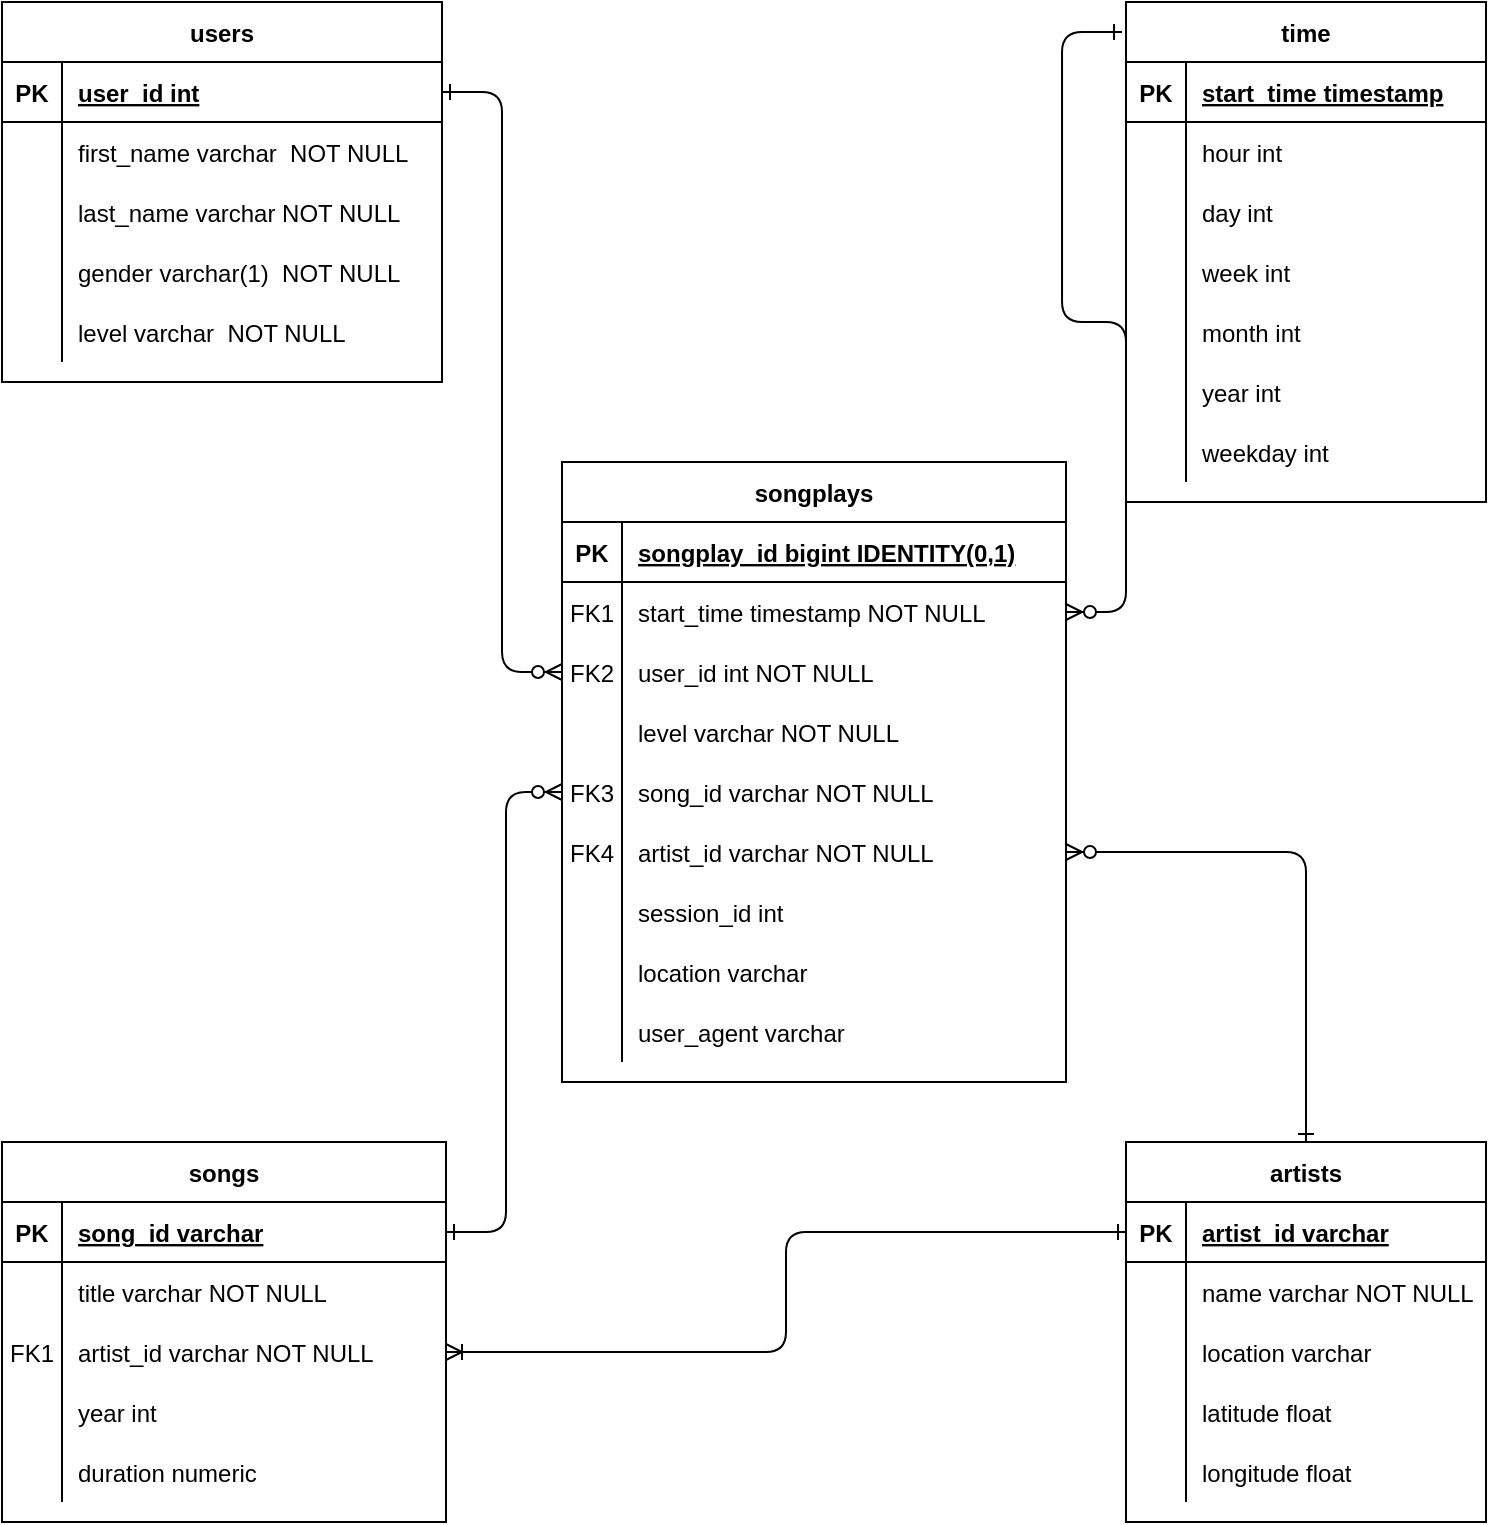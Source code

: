 <mxfile version="14.2.4" type="embed">
    <diagram id="R2lEEEUBdFMjLlhIrx00" name="Page-1">
        <mxGraphModel dx="463" dy="532" grid="1" gridSize="10" guides="1" tooltips="1" connect="1" arrows="1" fold="1" page="1" pageScale="1" pageWidth="850" pageHeight="1100" math="0" shadow="0" extFonts="Permanent Marker^https://fonts.googleapis.com/css?family=Permanent+Marker">
            <root>
                <mxCell id="0"/>
                <mxCell id="1" parent="0"/>
                <mxCell id="Jv_EFJqljLIG1eJtzvKQ-13" value="songplays" style="shape=table;startSize=30;container=1;collapsible=1;childLayout=tableLayout;fixedRows=1;rowLines=0;fontStyle=1;align=center;resizeLast=1;" parent="1" vertex="1">
                    <mxGeometry x="338" y="310" width="252" height="310" as="geometry"/>
                </mxCell>
                <mxCell id="Jv_EFJqljLIG1eJtzvKQ-14" value="" style="shape=partialRectangle;collapsible=0;dropTarget=0;pointerEvents=0;fillColor=none;top=0;left=0;bottom=1;right=0;points=[[0,0.5],[1,0.5]];portConstraint=eastwest;" parent="Jv_EFJqljLIG1eJtzvKQ-13" vertex="1">
                    <mxGeometry y="30" width="252" height="30" as="geometry"/>
                </mxCell>
                <mxCell id="Jv_EFJqljLIG1eJtzvKQ-15" value="PK" style="shape=partialRectangle;connectable=0;fillColor=none;top=0;left=0;bottom=0;right=0;fontStyle=1;overflow=hidden;" parent="Jv_EFJqljLIG1eJtzvKQ-14" vertex="1">
                    <mxGeometry width="30" height="30" as="geometry"/>
                </mxCell>
                <mxCell id="Jv_EFJqljLIG1eJtzvKQ-16" value="songplay_id bigint IDENTITY(0,1)" style="shape=partialRectangle;connectable=0;fillColor=none;top=0;left=0;bottom=0;right=0;align=left;spacingLeft=6;fontStyle=5;overflow=hidden;" parent="Jv_EFJqljLIG1eJtzvKQ-14" vertex="1">
                    <mxGeometry x="30" width="222" height="30" as="geometry"/>
                </mxCell>
                <mxCell id="Jv_EFJqljLIG1eJtzvKQ-17" value="" style="shape=partialRectangle;collapsible=0;dropTarget=0;pointerEvents=0;fillColor=none;top=0;left=0;bottom=0;right=0;points=[[0,0.5],[1,0.5]];portConstraint=eastwest;" parent="Jv_EFJqljLIG1eJtzvKQ-13" vertex="1">
                    <mxGeometry y="60" width="252" height="30" as="geometry"/>
                </mxCell>
                <mxCell id="Jv_EFJqljLIG1eJtzvKQ-18" value="FK1" style="shape=partialRectangle;connectable=0;fillColor=none;top=0;left=0;bottom=0;right=0;editable=1;overflow=hidden;" parent="Jv_EFJqljLIG1eJtzvKQ-17" vertex="1">
                    <mxGeometry width="30" height="30" as="geometry"/>
                </mxCell>
                <mxCell id="Jv_EFJqljLIG1eJtzvKQ-19" value="start_time timestamp NOT NULL" style="shape=partialRectangle;connectable=0;fillColor=none;top=0;left=0;bottom=0;right=0;align=left;spacingLeft=6;overflow=hidden;" parent="Jv_EFJqljLIG1eJtzvKQ-17" vertex="1">
                    <mxGeometry x="30" width="222" height="30" as="geometry"/>
                </mxCell>
                <mxCell id="Jv_EFJqljLIG1eJtzvKQ-20" value="" style="shape=partialRectangle;collapsible=0;dropTarget=0;pointerEvents=0;fillColor=none;top=0;left=0;bottom=0;right=0;points=[[0,0.5],[1,0.5]];portConstraint=eastwest;" parent="Jv_EFJqljLIG1eJtzvKQ-13" vertex="1">
                    <mxGeometry y="90" width="252" height="30" as="geometry"/>
                </mxCell>
                <mxCell id="Jv_EFJqljLIG1eJtzvKQ-21" value="FK2" style="shape=partialRectangle;connectable=0;fillColor=none;top=0;left=0;bottom=0;right=0;editable=1;overflow=hidden;" parent="Jv_EFJqljLIG1eJtzvKQ-20" vertex="1">
                    <mxGeometry width="30" height="30" as="geometry"/>
                </mxCell>
                <mxCell id="Jv_EFJqljLIG1eJtzvKQ-22" value="user_id int NOT NULL" style="shape=partialRectangle;connectable=0;fillColor=none;top=0;left=0;bottom=0;right=0;align=left;spacingLeft=6;overflow=hidden;" parent="Jv_EFJqljLIG1eJtzvKQ-20" vertex="1">
                    <mxGeometry x="30" width="222" height="30" as="geometry"/>
                </mxCell>
                <mxCell id="Jv_EFJqljLIG1eJtzvKQ-23" value="" style="shape=partialRectangle;collapsible=0;dropTarget=0;pointerEvents=0;fillColor=none;top=0;left=0;bottom=0;right=0;points=[[0,0.5],[1,0.5]];portConstraint=eastwest;" parent="Jv_EFJqljLIG1eJtzvKQ-13" vertex="1">
                    <mxGeometry y="120" width="252" height="30" as="geometry"/>
                </mxCell>
                <mxCell id="Jv_EFJqljLIG1eJtzvKQ-24" value="" style="shape=partialRectangle;connectable=0;fillColor=none;top=0;left=0;bottom=0;right=0;editable=1;overflow=hidden;" parent="Jv_EFJqljLIG1eJtzvKQ-23" vertex="1">
                    <mxGeometry width="30" height="30" as="geometry"/>
                </mxCell>
                <mxCell id="Jv_EFJqljLIG1eJtzvKQ-25" value="level varchar NOT NULL" style="shape=partialRectangle;connectable=0;fillColor=none;top=0;left=0;bottom=0;right=0;align=left;spacingLeft=6;overflow=hidden;" parent="Jv_EFJqljLIG1eJtzvKQ-23" vertex="1">
                    <mxGeometry x="30" width="222" height="30" as="geometry"/>
                </mxCell>
                <mxCell id="Jv_EFJqljLIG1eJtzvKQ-26" style="shape=partialRectangle;collapsible=0;dropTarget=0;pointerEvents=0;fillColor=none;top=0;left=0;bottom=0;right=0;points=[[0,0.5],[1,0.5]];portConstraint=eastwest;" parent="Jv_EFJqljLIG1eJtzvKQ-13" vertex="1">
                    <mxGeometry y="150" width="252" height="30" as="geometry"/>
                </mxCell>
                <mxCell id="Jv_EFJqljLIG1eJtzvKQ-27" value="FK3" style="shape=partialRectangle;connectable=0;fillColor=none;top=0;left=0;bottom=0;right=0;editable=1;overflow=hidden;" parent="Jv_EFJqljLIG1eJtzvKQ-26" vertex="1">
                    <mxGeometry width="30" height="30" as="geometry"/>
                </mxCell>
                <mxCell id="Jv_EFJqljLIG1eJtzvKQ-28" value="song_id varchar NOT NULL" style="shape=partialRectangle;connectable=0;fillColor=none;top=0;left=0;bottom=0;right=0;align=left;spacingLeft=6;overflow=hidden;" parent="Jv_EFJqljLIG1eJtzvKQ-26" vertex="1">
                    <mxGeometry x="30" width="222" height="30" as="geometry"/>
                </mxCell>
                <mxCell id="Jv_EFJqljLIG1eJtzvKQ-29" style="shape=partialRectangle;collapsible=0;dropTarget=0;pointerEvents=0;fillColor=none;top=0;left=0;bottom=0;right=0;points=[[0,0.5],[1,0.5]];portConstraint=eastwest;" parent="Jv_EFJqljLIG1eJtzvKQ-13" vertex="1">
                    <mxGeometry y="180" width="252" height="30" as="geometry"/>
                </mxCell>
                <mxCell id="Jv_EFJqljLIG1eJtzvKQ-30" value="FK4" style="shape=partialRectangle;connectable=0;fillColor=none;top=0;left=0;bottom=0;right=0;editable=1;overflow=hidden;" parent="Jv_EFJqljLIG1eJtzvKQ-29" vertex="1">
                    <mxGeometry width="30" height="30" as="geometry"/>
                </mxCell>
                <mxCell id="Jv_EFJqljLIG1eJtzvKQ-31" value="artist_id varchar NOT NULL" style="shape=partialRectangle;connectable=0;fillColor=none;top=0;left=0;bottom=0;right=0;align=left;spacingLeft=6;overflow=hidden;" parent="Jv_EFJqljLIG1eJtzvKQ-29" vertex="1">
                    <mxGeometry x="30" width="222" height="30" as="geometry"/>
                </mxCell>
                <mxCell id="Jv_EFJqljLIG1eJtzvKQ-32" style="shape=partialRectangle;collapsible=0;dropTarget=0;pointerEvents=0;fillColor=none;top=0;left=0;bottom=0;right=0;points=[[0,0.5],[1,0.5]];portConstraint=eastwest;" parent="Jv_EFJqljLIG1eJtzvKQ-13" vertex="1">
                    <mxGeometry y="210" width="252" height="30" as="geometry"/>
                </mxCell>
                <mxCell id="Jv_EFJqljLIG1eJtzvKQ-33" style="shape=partialRectangle;connectable=0;fillColor=none;top=0;left=0;bottom=0;right=0;editable=1;overflow=hidden;" parent="Jv_EFJqljLIG1eJtzvKQ-32" vertex="1">
                    <mxGeometry width="30" height="30" as="geometry"/>
                </mxCell>
                <mxCell id="Jv_EFJqljLIG1eJtzvKQ-34" value="session_id int" style="shape=partialRectangle;connectable=0;fillColor=none;top=0;left=0;bottom=0;right=0;align=left;spacingLeft=6;overflow=hidden;" parent="Jv_EFJqljLIG1eJtzvKQ-32" vertex="1">
                    <mxGeometry x="30" width="222" height="30" as="geometry"/>
                </mxCell>
                <mxCell id="Jv_EFJqljLIG1eJtzvKQ-35" style="shape=partialRectangle;collapsible=0;dropTarget=0;pointerEvents=0;fillColor=none;top=0;left=0;bottom=0;right=0;points=[[0,0.5],[1,0.5]];portConstraint=eastwest;" parent="Jv_EFJqljLIG1eJtzvKQ-13" vertex="1">
                    <mxGeometry y="240" width="252" height="30" as="geometry"/>
                </mxCell>
                <mxCell id="Jv_EFJqljLIG1eJtzvKQ-36" style="shape=partialRectangle;connectable=0;fillColor=none;top=0;left=0;bottom=0;right=0;editable=1;overflow=hidden;" parent="Jv_EFJqljLIG1eJtzvKQ-35" vertex="1">
                    <mxGeometry width="30" height="30" as="geometry"/>
                </mxCell>
                <mxCell id="Jv_EFJqljLIG1eJtzvKQ-37" value="location varchar" style="shape=partialRectangle;connectable=0;fillColor=none;top=0;left=0;bottom=0;right=0;align=left;spacingLeft=6;overflow=hidden;" parent="Jv_EFJqljLIG1eJtzvKQ-35" vertex="1">
                    <mxGeometry x="30" width="222" height="30" as="geometry"/>
                </mxCell>
                <mxCell id="Jv_EFJqljLIG1eJtzvKQ-38" style="shape=partialRectangle;collapsible=0;dropTarget=0;pointerEvents=0;fillColor=none;top=0;left=0;bottom=0;right=0;points=[[0,0.5],[1,0.5]];portConstraint=eastwest;" parent="Jv_EFJqljLIG1eJtzvKQ-13" vertex="1">
                    <mxGeometry y="270" width="252" height="30" as="geometry"/>
                </mxCell>
                <mxCell id="Jv_EFJqljLIG1eJtzvKQ-39" style="shape=partialRectangle;connectable=0;fillColor=none;top=0;left=0;bottom=0;right=0;editable=1;overflow=hidden;" parent="Jv_EFJqljLIG1eJtzvKQ-38" vertex="1">
                    <mxGeometry width="30" height="30" as="geometry"/>
                </mxCell>
                <mxCell id="Jv_EFJqljLIG1eJtzvKQ-40" value="user_agent varchar" style="shape=partialRectangle;connectable=0;fillColor=none;top=0;left=0;bottom=0;right=0;align=left;spacingLeft=6;overflow=hidden;" parent="Jv_EFJqljLIG1eJtzvKQ-38" vertex="1">
                    <mxGeometry x="30" width="222" height="30" as="geometry"/>
                </mxCell>
                <mxCell id="Jv_EFJqljLIG1eJtzvKQ-47" value="users" style="shape=table;startSize=30;container=1;collapsible=1;childLayout=tableLayout;fixedRows=1;rowLines=0;fontStyle=1;align=center;resizeLast=1;" parent="1" vertex="1">
                    <mxGeometry x="58" y="80" width="220" height="190" as="geometry"/>
                </mxCell>
                <mxCell id="Jv_EFJqljLIG1eJtzvKQ-48" value="" style="shape=partialRectangle;collapsible=0;dropTarget=0;pointerEvents=0;fillColor=none;top=0;left=0;bottom=1;right=0;points=[[0,0.5],[1,0.5]];portConstraint=eastwest;" parent="Jv_EFJqljLIG1eJtzvKQ-47" vertex="1">
                    <mxGeometry y="30" width="220" height="30" as="geometry"/>
                </mxCell>
                <mxCell id="Jv_EFJqljLIG1eJtzvKQ-49" value="PK" style="shape=partialRectangle;connectable=0;fillColor=none;top=0;left=0;bottom=0;right=0;fontStyle=1;overflow=hidden;" parent="Jv_EFJqljLIG1eJtzvKQ-48" vertex="1">
                    <mxGeometry width="30" height="30" as="geometry"/>
                </mxCell>
                <mxCell id="Jv_EFJqljLIG1eJtzvKQ-50" value="user_id int" style="shape=partialRectangle;connectable=0;fillColor=none;top=0;left=0;bottom=0;right=0;align=left;spacingLeft=6;fontStyle=5;overflow=hidden;" parent="Jv_EFJqljLIG1eJtzvKQ-48" vertex="1">
                    <mxGeometry x="30" width="190" height="30" as="geometry"/>
                </mxCell>
                <mxCell id="Jv_EFJqljLIG1eJtzvKQ-51" value="" style="shape=partialRectangle;collapsible=0;dropTarget=0;pointerEvents=0;fillColor=none;top=0;left=0;bottom=0;right=0;points=[[0,0.5],[1,0.5]];portConstraint=eastwest;" parent="Jv_EFJqljLIG1eJtzvKQ-47" vertex="1">
                    <mxGeometry y="60" width="220" height="30" as="geometry"/>
                </mxCell>
                <mxCell id="Jv_EFJqljLIG1eJtzvKQ-52" value="" style="shape=partialRectangle;connectable=0;fillColor=none;top=0;left=0;bottom=0;right=0;editable=1;overflow=hidden;" parent="Jv_EFJqljLIG1eJtzvKQ-51" vertex="1">
                    <mxGeometry width="30" height="30" as="geometry"/>
                </mxCell>
                <mxCell id="Jv_EFJqljLIG1eJtzvKQ-53" value="first_name varchar  NOT NULL" style="shape=partialRectangle;connectable=0;fillColor=none;top=0;left=0;bottom=0;right=0;align=left;spacingLeft=6;overflow=hidden;" parent="Jv_EFJqljLIG1eJtzvKQ-51" vertex="1">
                    <mxGeometry x="30" width="190" height="30" as="geometry"/>
                </mxCell>
                <mxCell id="Jv_EFJqljLIG1eJtzvKQ-54" value="" style="shape=partialRectangle;collapsible=0;dropTarget=0;pointerEvents=0;fillColor=none;top=0;left=0;bottom=0;right=0;points=[[0,0.5],[1,0.5]];portConstraint=eastwest;" parent="Jv_EFJqljLIG1eJtzvKQ-47" vertex="1">
                    <mxGeometry y="90" width="220" height="30" as="geometry"/>
                </mxCell>
                <mxCell id="Jv_EFJqljLIG1eJtzvKQ-55" value="" style="shape=partialRectangle;connectable=0;fillColor=none;top=0;left=0;bottom=0;right=0;editable=1;overflow=hidden;" parent="Jv_EFJqljLIG1eJtzvKQ-54" vertex="1">
                    <mxGeometry width="30" height="30" as="geometry"/>
                </mxCell>
                <mxCell id="Jv_EFJqljLIG1eJtzvKQ-56" value="last_name varchar NOT NULL" style="shape=partialRectangle;connectable=0;fillColor=none;top=0;left=0;bottom=0;right=0;align=left;spacingLeft=6;overflow=hidden;" parent="Jv_EFJqljLIG1eJtzvKQ-54" vertex="1">
                    <mxGeometry x="30" width="190" height="30" as="geometry"/>
                </mxCell>
                <mxCell id="Jv_EFJqljLIG1eJtzvKQ-57" value="" style="shape=partialRectangle;collapsible=0;dropTarget=0;pointerEvents=0;fillColor=none;top=0;left=0;bottom=0;right=0;points=[[0,0.5],[1,0.5]];portConstraint=eastwest;" parent="Jv_EFJqljLIG1eJtzvKQ-47" vertex="1">
                    <mxGeometry y="120" width="220" height="30" as="geometry"/>
                </mxCell>
                <mxCell id="Jv_EFJqljLIG1eJtzvKQ-58" value="" style="shape=partialRectangle;connectable=0;fillColor=none;top=0;left=0;bottom=0;right=0;editable=1;overflow=hidden;" parent="Jv_EFJqljLIG1eJtzvKQ-57" vertex="1">
                    <mxGeometry width="30" height="30" as="geometry"/>
                </mxCell>
                <mxCell id="Jv_EFJqljLIG1eJtzvKQ-59" value="gender varchar(1)  NOT NULL" style="shape=partialRectangle;connectable=0;fillColor=none;top=0;left=0;bottom=0;right=0;align=left;spacingLeft=6;overflow=hidden;" parent="Jv_EFJqljLIG1eJtzvKQ-57" vertex="1">
                    <mxGeometry x="30" width="190" height="30" as="geometry"/>
                </mxCell>
                <mxCell id="Jv_EFJqljLIG1eJtzvKQ-60" style="shape=partialRectangle;collapsible=0;dropTarget=0;pointerEvents=0;fillColor=none;top=0;left=0;bottom=0;right=0;points=[[0,0.5],[1,0.5]];portConstraint=eastwest;" parent="Jv_EFJqljLIG1eJtzvKQ-47" vertex="1">
                    <mxGeometry y="150" width="220" height="30" as="geometry"/>
                </mxCell>
                <mxCell id="Jv_EFJqljLIG1eJtzvKQ-61" style="shape=partialRectangle;connectable=0;fillColor=none;top=0;left=0;bottom=0;right=0;editable=1;overflow=hidden;" parent="Jv_EFJqljLIG1eJtzvKQ-60" vertex="1">
                    <mxGeometry width="30" height="30" as="geometry"/>
                </mxCell>
                <mxCell id="Jv_EFJqljLIG1eJtzvKQ-62" value="level varchar  NOT NULL" style="shape=partialRectangle;connectable=0;fillColor=none;top=0;left=0;bottom=0;right=0;align=left;spacingLeft=6;overflow=hidden;" parent="Jv_EFJqljLIG1eJtzvKQ-60" vertex="1">
                    <mxGeometry x="30" width="190" height="30" as="geometry"/>
                </mxCell>
                <mxCell id="Jv_EFJqljLIG1eJtzvKQ-63" value="songs" style="shape=table;startSize=30;container=1;collapsible=1;childLayout=tableLayout;fixedRows=1;rowLines=0;fontStyle=1;align=center;resizeLast=1;" parent="1" vertex="1">
                    <mxGeometry x="58" y="650" width="222" height="190" as="geometry"/>
                </mxCell>
                <mxCell id="Jv_EFJqljLIG1eJtzvKQ-64" value="" style="shape=partialRectangle;collapsible=0;dropTarget=0;pointerEvents=0;fillColor=none;top=0;left=0;bottom=1;right=0;points=[[0,0.5],[1,0.5]];portConstraint=eastwest;" parent="Jv_EFJqljLIG1eJtzvKQ-63" vertex="1">
                    <mxGeometry y="30" width="222" height="30" as="geometry"/>
                </mxCell>
                <mxCell id="Jv_EFJqljLIG1eJtzvKQ-65" value="PK" style="shape=partialRectangle;connectable=0;fillColor=none;top=0;left=0;bottom=0;right=0;fontStyle=1;overflow=hidden;" parent="Jv_EFJqljLIG1eJtzvKQ-64" vertex="1">
                    <mxGeometry width="30" height="30" as="geometry"/>
                </mxCell>
                <mxCell id="Jv_EFJqljLIG1eJtzvKQ-66" value="song_id varchar" style="shape=partialRectangle;connectable=0;fillColor=none;top=0;left=0;bottom=0;right=0;align=left;spacingLeft=6;fontStyle=5;overflow=hidden;" parent="Jv_EFJqljLIG1eJtzvKQ-64" vertex="1">
                    <mxGeometry x="30" width="192" height="30" as="geometry"/>
                </mxCell>
                <mxCell id="Jv_EFJqljLIG1eJtzvKQ-67" value="" style="shape=partialRectangle;collapsible=0;dropTarget=0;pointerEvents=0;fillColor=none;top=0;left=0;bottom=0;right=0;points=[[0,0.5],[1,0.5]];portConstraint=eastwest;" parent="Jv_EFJqljLIG1eJtzvKQ-63" vertex="1">
                    <mxGeometry y="60" width="222" height="30" as="geometry"/>
                </mxCell>
                <mxCell id="Jv_EFJqljLIG1eJtzvKQ-68" value="" style="shape=partialRectangle;connectable=0;fillColor=none;top=0;left=0;bottom=0;right=0;editable=1;overflow=hidden;" parent="Jv_EFJqljLIG1eJtzvKQ-67" vertex="1">
                    <mxGeometry width="30" height="30" as="geometry"/>
                </mxCell>
                <mxCell id="Jv_EFJqljLIG1eJtzvKQ-69" value="title varchar NOT NULL" style="shape=partialRectangle;connectable=0;fillColor=none;top=0;left=0;bottom=0;right=0;align=left;spacingLeft=6;overflow=hidden;" parent="Jv_EFJqljLIG1eJtzvKQ-67" vertex="1">
                    <mxGeometry x="30" width="192" height="30" as="geometry"/>
                </mxCell>
                <mxCell id="Jv_EFJqljLIG1eJtzvKQ-70" value="" style="shape=partialRectangle;collapsible=0;dropTarget=0;pointerEvents=0;fillColor=none;top=0;left=0;bottom=0;right=0;points=[[0,0.5],[1,0.5]];portConstraint=eastwest;" parent="Jv_EFJqljLIG1eJtzvKQ-63" vertex="1">
                    <mxGeometry y="90" width="222" height="30" as="geometry"/>
                </mxCell>
                <mxCell id="Jv_EFJqljLIG1eJtzvKQ-71" value="FK1" style="shape=partialRectangle;connectable=0;fillColor=none;top=0;left=0;bottom=0;right=0;editable=1;overflow=hidden;" parent="Jv_EFJqljLIG1eJtzvKQ-70" vertex="1">
                    <mxGeometry width="30" height="30" as="geometry"/>
                </mxCell>
                <mxCell id="Jv_EFJqljLIG1eJtzvKQ-72" value="artist_id varchar NOT NULL" style="shape=partialRectangle;connectable=0;fillColor=none;top=0;left=0;bottom=0;right=0;align=left;spacingLeft=6;overflow=hidden;" parent="Jv_EFJqljLIG1eJtzvKQ-70" vertex="1">
                    <mxGeometry x="30" width="192" height="30" as="geometry"/>
                </mxCell>
                <mxCell id="Jv_EFJqljLIG1eJtzvKQ-73" value="" style="shape=partialRectangle;collapsible=0;dropTarget=0;pointerEvents=0;fillColor=none;top=0;left=0;bottom=0;right=0;points=[[0,0.5],[1,0.5]];portConstraint=eastwest;" parent="Jv_EFJqljLIG1eJtzvKQ-63" vertex="1">
                    <mxGeometry y="120" width="222" height="30" as="geometry"/>
                </mxCell>
                <mxCell id="Jv_EFJqljLIG1eJtzvKQ-74" value="" style="shape=partialRectangle;connectable=0;fillColor=none;top=0;left=0;bottom=0;right=0;editable=1;overflow=hidden;" parent="Jv_EFJqljLIG1eJtzvKQ-73" vertex="1">
                    <mxGeometry width="30" height="30" as="geometry"/>
                </mxCell>
                <mxCell id="Jv_EFJqljLIG1eJtzvKQ-75" value="year int" style="shape=partialRectangle;connectable=0;fillColor=none;top=0;left=0;bottom=0;right=0;align=left;spacingLeft=6;overflow=hidden;" parent="Jv_EFJqljLIG1eJtzvKQ-73" vertex="1">
                    <mxGeometry x="30" width="192" height="30" as="geometry"/>
                </mxCell>
                <mxCell id="Jv_EFJqljLIG1eJtzvKQ-76" style="shape=partialRectangle;collapsible=0;dropTarget=0;pointerEvents=0;fillColor=none;top=0;left=0;bottom=0;right=0;points=[[0,0.5],[1,0.5]];portConstraint=eastwest;" parent="Jv_EFJqljLIG1eJtzvKQ-63" vertex="1">
                    <mxGeometry y="150" width="222" height="30" as="geometry"/>
                </mxCell>
                <mxCell id="Jv_EFJqljLIG1eJtzvKQ-77" style="shape=partialRectangle;connectable=0;fillColor=none;top=0;left=0;bottom=0;right=0;editable=1;overflow=hidden;" parent="Jv_EFJqljLIG1eJtzvKQ-76" vertex="1">
                    <mxGeometry width="30" height="30" as="geometry"/>
                </mxCell>
                <mxCell id="Jv_EFJqljLIG1eJtzvKQ-78" value="duration numeric" style="shape=partialRectangle;connectable=0;fillColor=none;top=0;left=0;bottom=0;right=0;align=left;spacingLeft=6;overflow=hidden;" parent="Jv_EFJqljLIG1eJtzvKQ-76" vertex="1">
                    <mxGeometry x="30" width="192" height="30" as="geometry"/>
                </mxCell>
                <mxCell id="Jv_EFJqljLIG1eJtzvKQ-79" value="artists" style="shape=table;startSize=30;container=1;collapsible=1;childLayout=tableLayout;fixedRows=1;rowLines=0;fontStyle=1;align=center;resizeLast=1;" parent="1" vertex="1">
                    <mxGeometry x="620" y="650" width="180" height="190" as="geometry"/>
                </mxCell>
                <mxCell id="Jv_EFJqljLIG1eJtzvKQ-80" value="" style="shape=partialRectangle;collapsible=0;dropTarget=0;pointerEvents=0;fillColor=none;top=0;left=0;bottom=1;right=0;points=[[0,0.5],[1,0.5]];portConstraint=eastwest;" parent="Jv_EFJqljLIG1eJtzvKQ-79" vertex="1">
                    <mxGeometry y="30" width="180" height="30" as="geometry"/>
                </mxCell>
                <mxCell id="Jv_EFJqljLIG1eJtzvKQ-81" value="PK" style="shape=partialRectangle;connectable=0;fillColor=none;top=0;left=0;bottom=0;right=0;fontStyle=1;overflow=hidden;" parent="Jv_EFJqljLIG1eJtzvKQ-80" vertex="1">
                    <mxGeometry width="30" height="30" as="geometry"/>
                </mxCell>
                <mxCell id="Jv_EFJqljLIG1eJtzvKQ-82" value="artist_id varchar" style="shape=partialRectangle;connectable=0;fillColor=none;top=0;left=0;bottom=0;right=0;align=left;spacingLeft=6;fontStyle=5;overflow=hidden;" parent="Jv_EFJqljLIG1eJtzvKQ-80" vertex="1">
                    <mxGeometry x="30" width="150" height="30" as="geometry"/>
                </mxCell>
                <mxCell id="Jv_EFJqljLIG1eJtzvKQ-83" value="" style="shape=partialRectangle;collapsible=0;dropTarget=0;pointerEvents=0;fillColor=none;top=0;left=0;bottom=0;right=0;points=[[0,0.5],[1,0.5]];portConstraint=eastwest;" parent="Jv_EFJqljLIG1eJtzvKQ-79" vertex="1">
                    <mxGeometry y="60" width="180" height="30" as="geometry"/>
                </mxCell>
                <mxCell id="Jv_EFJqljLIG1eJtzvKQ-84" value="" style="shape=partialRectangle;connectable=0;fillColor=none;top=0;left=0;bottom=0;right=0;editable=1;overflow=hidden;" parent="Jv_EFJqljLIG1eJtzvKQ-83" vertex="1">
                    <mxGeometry width="30" height="30" as="geometry"/>
                </mxCell>
                <mxCell id="Jv_EFJqljLIG1eJtzvKQ-85" value="name varchar NOT NULL" style="shape=partialRectangle;connectable=0;fillColor=none;top=0;left=0;bottom=0;right=0;align=left;spacingLeft=6;overflow=hidden;" parent="Jv_EFJqljLIG1eJtzvKQ-83" vertex="1">
                    <mxGeometry x="30" width="150" height="30" as="geometry"/>
                </mxCell>
                <mxCell id="Jv_EFJqljLIG1eJtzvKQ-86" value="" style="shape=partialRectangle;collapsible=0;dropTarget=0;pointerEvents=0;fillColor=none;top=0;left=0;bottom=0;right=0;points=[[0,0.5],[1,0.5]];portConstraint=eastwest;" parent="Jv_EFJqljLIG1eJtzvKQ-79" vertex="1">
                    <mxGeometry y="90" width="180" height="30" as="geometry"/>
                </mxCell>
                <mxCell id="Jv_EFJqljLIG1eJtzvKQ-87" value="" style="shape=partialRectangle;connectable=0;fillColor=none;top=0;left=0;bottom=0;right=0;editable=1;overflow=hidden;" parent="Jv_EFJqljLIG1eJtzvKQ-86" vertex="1">
                    <mxGeometry width="30" height="30" as="geometry"/>
                </mxCell>
                <mxCell id="Jv_EFJqljLIG1eJtzvKQ-88" value="location varchar" style="shape=partialRectangle;connectable=0;fillColor=none;top=0;left=0;bottom=0;right=0;align=left;spacingLeft=6;overflow=hidden;" parent="Jv_EFJqljLIG1eJtzvKQ-86" vertex="1">
                    <mxGeometry x="30" width="150" height="30" as="geometry"/>
                </mxCell>
                <mxCell id="Jv_EFJqljLIG1eJtzvKQ-89" value="" style="shape=partialRectangle;collapsible=0;dropTarget=0;pointerEvents=0;fillColor=none;top=0;left=0;bottom=0;right=0;points=[[0,0.5],[1,0.5]];portConstraint=eastwest;" parent="Jv_EFJqljLIG1eJtzvKQ-79" vertex="1">
                    <mxGeometry y="120" width="180" height="30" as="geometry"/>
                </mxCell>
                <mxCell id="Jv_EFJqljLIG1eJtzvKQ-90" value="" style="shape=partialRectangle;connectable=0;fillColor=none;top=0;left=0;bottom=0;right=0;editable=1;overflow=hidden;" parent="Jv_EFJqljLIG1eJtzvKQ-89" vertex="1">
                    <mxGeometry width="30" height="30" as="geometry"/>
                </mxCell>
                <mxCell id="Jv_EFJqljLIG1eJtzvKQ-91" value="latitude float" style="shape=partialRectangle;connectable=0;fillColor=none;top=0;left=0;bottom=0;right=0;align=left;spacingLeft=6;overflow=hidden;" parent="Jv_EFJqljLIG1eJtzvKQ-89" vertex="1">
                    <mxGeometry x="30" width="150" height="30" as="geometry"/>
                </mxCell>
                <mxCell id="Jv_EFJqljLIG1eJtzvKQ-92" style="shape=partialRectangle;collapsible=0;dropTarget=0;pointerEvents=0;fillColor=none;top=0;left=0;bottom=0;right=0;points=[[0,0.5],[1,0.5]];portConstraint=eastwest;" parent="Jv_EFJqljLIG1eJtzvKQ-79" vertex="1">
                    <mxGeometry y="150" width="180" height="30" as="geometry"/>
                </mxCell>
                <mxCell id="Jv_EFJqljLIG1eJtzvKQ-93" style="shape=partialRectangle;connectable=0;fillColor=none;top=0;left=0;bottom=0;right=0;editable=1;overflow=hidden;" parent="Jv_EFJqljLIG1eJtzvKQ-92" vertex="1">
                    <mxGeometry width="30" height="30" as="geometry"/>
                </mxCell>
                <mxCell id="Jv_EFJqljLIG1eJtzvKQ-94" value="longitude float" style="shape=partialRectangle;connectable=0;fillColor=none;top=0;left=0;bottom=0;right=0;align=left;spacingLeft=6;overflow=hidden;" parent="Jv_EFJqljLIG1eJtzvKQ-92" vertex="1">
                    <mxGeometry x="30" width="150" height="30" as="geometry"/>
                </mxCell>
                <mxCell id="Jv_EFJqljLIG1eJtzvKQ-95" value="time" style="shape=table;startSize=30;container=1;collapsible=1;childLayout=tableLayout;fixedRows=1;rowLines=0;fontStyle=1;align=center;resizeLast=1;" parent="1" vertex="1">
                    <mxGeometry x="620" y="80" width="180" height="250" as="geometry"/>
                </mxCell>
                <mxCell id="Jv_EFJqljLIG1eJtzvKQ-96" value="" style="shape=partialRectangle;collapsible=0;dropTarget=0;pointerEvents=0;fillColor=none;top=0;left=0;bottom=1;right=0;points=[[0,0.5],[1,0.5]];portConstraint=eastwest;" parent="Jv_EFJqljLIG1eJtzvKQ-95" vertex="1">
                    <mxGeometry y="30" width="180" height="30" as="geometry"/>
                </mxCell>
                <mxCell id="Jv_EFJqljLIG1eJtzvKQ-97" value="PK" style="shape=partialRectangle;connectable=0;fillColor=none;top=0;left=0;bottom=0;right=0;fontStyle=1;overflow=hidden;" parent="Jv_EFJqljLIG1eJtzvKQ-96" vertex="1">
                    <mxGeometry width="30" height="30" as="geometry"/>
                </mxCell>
                <mxCell id="Jv_EFJqljLIG1eJtzvKQ-98" value="start_time timestamp" style="shape=partialRectangle;connectable=0;fillColor=none;top=0;left=0;bottom=0;right=0;align=left;spacingLeft=6;fontStyle=5;overflow=hidden;" parent="Jv_EFJqljLIG1eJtzvKQ-96" vertex="1">
                    <mxGeometry x="30" width="150" height="30" as="geometry"/>
                </mxCell>
                <mxCell id="Jv_EFJqljLIG1eJtzvKQ-99" value="" style="shape=partialRectangle;collapsible=0;dropTarget=0;pointerEvents=0;fillColor=none;top=0;left=0;bottom=0;right=0;points=[[0,0.5],[1,0.5]];portConstraint=eastwest;" parent="Jv_EFJqljLIG1eJtzvKQ-95" vertex="1">
                    <mxGeometry y="60" width="180" height="30" as="geometry"/>
                </mxCell>
                <mxCell id="Jv_EFJqljLIG1eJtzvKQ-100" value="" style="shape=partialRectangle;connectable=0;fillColor=none;top=0;left=0;bottom=0;right=0;editable=1;overflow=hidden;" parent="Jv_EFJqljLIG1eJtzvKQ-99" vertex="1">
                    <mxGeometry width="30" height="30" as="geometry"/>
                </mxCell>
                <mxCell id="Jv_EFJqljLIG1eJtzvKQ-101" value="hour int" style="shape=partialRectangle;connectable=0;fillColor=none;top=0;left=0;bottom=0;right=0;align=left;spacingLeft=6;overflow=hidden;" parent="Jv_EFJqljLIG1eJtzvKQ-99" vertex="1">
                    <mxGeometry x="30" width="150" height="30" as="geometry"/>
                </mxCell>
                <mxCell id="Jv_EFJqljLIG1eJtzvKQ-102" value="" style="shape=partialRectangle;collapsible=0;dropTarget=0;pointerEvents=0;fillColor=none;top=0;left=0;bottom=0;right=0;points=[[0,0.5],[1,0.5]];portConstraint=eastwest;" parent="Jv_EFJqljLIG1eJtzvKQ-95" vertex="1">
                    <mxGeometry y="90" width="180" height="30" as="geometry"/>
                </mxCell>
                <mxCell id="Jv_EFJqljLIG1eJtzvKQ-103" value="" style="shape=partialRectangle;connectable=0;fillColor=none;top=0;left=0;bottom=0;right=0;editable=1;overflow=hidden;" parent="Jv_EFJqljLIG1eJtzvKQ-102" vertex="1">
                    <mxGeometry width="30" height="30" as="geometry"/>
                </mxCell>
                <mxCell id="Jv_EFJqljLIG1eJtzvKQ-104" value="day int" style="shape=partialRectangle;connectable=0;fillColor=none;top=0;left=0;bottom=0;right=0;align=left;spacingLeft=6;overflow=hidden;" parent="Jv_EFJqljLIG1eJtzvKQ-102" vertex="1">
                    <mxGeometry x="30" width="150" height="30" as="geometry"/>
                </mxCell>
                <mxCell id="Jv_EFJqljLIG1eJtzvKQ-105" value="" style="shape=partialRectangle;collapsible=0;dropTarget=0;pointerEvents=0;fillColor=none;top=0;left=0;bottom=0;right=0;points=[[0,0.5],[1,0.5]];portConstraint=eastwest;" parent="Jv_EFJqljLIG1eJtzvKQ-95" vertex="1">
                    <mxGeometry y="120" width="180" height="30" as="geometry"/>
                </mxCell>
                <mxCell id="Jv_EFJqljLIG1eJtzvKQ-106" value="" style="shape=partialRectangle;connectable=0;fillColor=none;top=0;left=0;bottom=0;right=0;editable=1;overflow=hidden;" parent="Jv_EFJqljLIG1eJtzvKQ-105" vertex="1">
                    <mxGeometry width="30" height="30" as="geometry"/>
                </mxCell>
                <mxCell id="Jv_EFJqljLIG1eJtzvKQ-107" value="week int" style="shape=partialRectangle;connectable=0;fillColor=none;top=0;left=0;bottom=0;right=0;align=left;spacingLeft=6;overflow=hidden;" parent="Jv_EFJqljLIG1eJtzvKQ-105" vertex="1">
                    <mxGeometry x="30" width="150" height="30" as="geometry"/>
                </mxCell>
                <mxCell id="Jv_EFJqljLIG1eJtzvKQ-108" style="shape=partialRectangle;collapsible=0;dropTarget=0;pointerEvents=0;fillColor=none;top=0;left=0;bottom=0;right=0;points=[[0,0.5],[1,0.5]];portConstraint=eastwest;" parent="Jv_EFJqljLIG1eJtzvKQ-95" vertex="1">
                    <mxGeometry y="150" width="180" height="30" as="geometry"/>
                </mxCell>
                <mxCell id="Jv_EFJqljLIG1eJtzvKQ-109" style="shape=partialRectangle;connectable=0;fillColor=none;top=0;left=0;bottom=0;right=0;editable=1;overflow=hidden;" parent="Jv_EFJqljLIG1eJtzvKQ-108" vertex="1">
                    <mxGeometry width="30" height="30" as="geometry"/>
                </mxCell>
                <mxCell id="Jv_EFJqljLIG1eJtzvKQ-110" value="month int" style="shape=partialRectangle;connectable=0;fillColor=none;top=0;left=0;bottom=0;right=0;align=left;spacingLeft=6;overflow=hidden;" parent="Jv_EFJqljLIG1eJtzvKQ-108" vertex="1">
                    <mxGeometry x="30" width="150" height="30" as="geometry"/>
                </mxCell>
                <mxCell id="Jv_EFJqljLIG1eJtzvKQ-111" style="shape=partialRectangle;collapsible=0;dropTarget=0;pointerEvents=0;fillColor=none;top=0;left=0;bottom=0;right=0;points=[[0,0.5],[1,0.5]];portConstraint=eastwest;" parent="Jv_EFJqljLIG1eJtzvKQ-95" vertex="1">
                    <mxGeometry y="180" width="180" height="30" as="geometry"/>
                </mxCell>
                <mxCell id="Jv_EFJqljLIG1eJtzvKQ-112" style="shape=partialRectangle;connectable=0;fillColor=none;top=0;left=0;bottom=0;right=0;editable=1;overflow=hidden;" parent="Jv_EFJqljLIG1eJtzvKQ-111" vertex="1">
                    <mxGeometry width="30" height="30" as="geometry"/>
                </mxCell>
                <mxCell id="Jv_EFJqljLIG1eJtzvKQ-113" value="year int" style="shape=partialRectangle;connectable=0;fillColor=none;top=0;left=0;bottom=0;right=0;align=left;spacingLeft=6;overflow=hidden;" parent="Jv_EFJqljLIG1eJtzvKQ-111" vertex="1">
                    <mxGeometry x="30" width="150" height="30" as="geometry"/>
                </mxCell>
                <mxCell id="Jv_EFJqljLIG1eJtzvKQ-114" style="shape=partialRectangle;collapsible=0;dropTarget=0;pointerEvents=0;fillColor=none;top=0;left=0;bottom=0;right=0;points=[[0,0.5],[1,0.5]];portConstraint=eastwest;" parent="Jv_EFJqljLIG1eJtzvKQ-95" vertex="1">
                    <mxGeometry y="210" width="180" height="30" as="geometry"/>
                </mxCell>
                <mxCell id="Jv_EFJqljLIG1eJtzvKQ-115" style="shape=partialRectangle;connectable=0;fillColor=none;top=0;left=0;bottom=0;right=0;editable=1;overflow=hidden;" parent="Jv_EFJqljLIG1eJtzvKQ-114" vertex="1">
                    <mxGeometry width="30" height="30" as="geometry"/>
                </mxCell>
                <mxCell id="Jv_EFJqljLIG1eJtzvKQ-116" value="weekday int" style="shape=partialRectangle;connectable=0;fillColor=none;top=0;left=0;bottom=0;right=0;align=left;spacingLeft=6;overflow=hidden;" parent="Jv_EFJqljLIG1eJtzvKQ-114" vertex="1">
                    <mxGeometry x="30" width="150" height="30" as="geometry"/>
                </mxCell>
                <mxCell id="Jv_EFJqljLIG1eJtzvKQ-124" value="" style="edgeStyle=entityRelationEdgeStyle;fontSize=12;html=1;endArrow=ERzeroToMany;startArrow=ERone;entryX=1;entryY=0.5;entryDx=0;entryDy=0;exitX=-0.011;exitY=0.06;exitDx=0;exitDy=0;exitPerimeter=0;endFill=1;startFill=0;" parent="1" source="Jv_EFJqljLIG1eJtzvKQ-95" target="Jv_EFJqljLIG1eJtzvKQ-17" edge="1">
                    <mxGeometry width="100" height="100" relative="1" as="geometry">
                        <mxPoint x="340" y="590" as="sourcePoint"/>
                        <mxPoint x="440" y="490" as="targetPoint"/>
                    </mxGeometry>
                </mxCell>
                <mxCell id="Jv_EFJqljLIG1eJtzvKQ-125" value="" style="edgeStyle=entityRelationEdgeStyle;fontSize=12;html=1;endArrow=ERzeroToMany;startArrow=ERone;exitX=1;exitY=0.5;exitDx=0;exitDy=0;entryX=0;entryY=0.5;entryDx=0;entryDy=0;endFill=1;startFill=0;" parent="1" source="Jv_EFJqljLIG1eJtzvKQ-48" target="Jv_EFJqljLIG1eJtzvKQ-20" edge="1">
                    <mxGeometry width="100" height="100" relative="1" as="geometry">
                        <mxPoint x="340" y="590" as="sourcePoint"/>
                        <mxPoint x="150" y="410" as="targetPoint"/>
                    </mxGeometry>
                </mxCell>
                <mxCell id="Jv_EFJqljLIG1eJtzvKQ-126" style="edgeStyle=orthogonalEdgeStyle;rounded=1;orthogonalLoop=1;jettySize=auto;html=1;entryX=1;entryY=0.5;entryDx=0;entryDy=0;endArrow=ERone;endFill=0;startArrow=ERzeroToMany;startFill=1;" parent="1" source="Jv_EFJqljLIG1eJtzvKQ-26" target="Jv_EFJqljLIG1eJtzvKQ-64" edge="1">
                    <mxGeometry relative="1" as="geometry">
                        <Array as="points">
                            <mxPoint x="310" y="475"/>
                            <mxPoint x="310" y="695"/>
                        </Array>
                    </mxGeometry>
                </mxCell>
                <mxCell id="Jv_EFJqljLIG1eJtzvKQ-127" style="edgeStyle=orthogonalEdgeStyle;rounded=1;orthogonalLoop=1;jettySize=auto;html=1;entryX=1;entryY=0.5;entryDx=0;entryDy=0;startArrow=ERone;startFill=0;endArrow=ERoneToMany;endFill=0;" parent="1" source="Jv_EFJqljLIG1eJtzvKQ-80" target="Jv_EFJqljLIG1eJtzvKQ-70" edge="1">
                    <mxGeometry relative="1" as="geometry"/>
                </mxCell>
                <mxCell id="Jv_EFJqljLIG1eJtzvKQ-128" style="edgeStyle=orthogonalEdgeStyle;rounded=1;orthogonalLoop=1;jettySize=auto;html=1;entryX=0.5;entryY=0;entryDx=0;entryDy=0;startArrow=ERzeroToMany;startFill=1;endArrow=ERone;endFill=0;" parent="1" source="Jv_EFJqljLIG1eJtzvKQ-29" target="Jv_EFJqljLIG1eJtzvKQ-79" edge="1">
                    <mxGeometry relative="1" as="geometry"/>
                </mxCell>
            </root>
        </mxGraphModel>
    </diagram>
</mxfile>